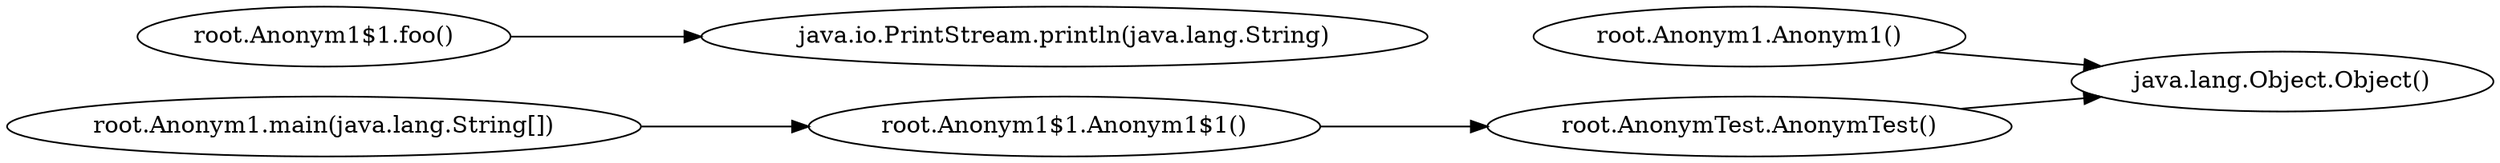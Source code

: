 digraph graphname {
rankdir="LR";
2 [label="root.Anonym1$1.Anonym1$1()"]
0 [label="root.Anonym1.Anonym1()"]
3 [label="root.AnonymTest.AnonymTest()"]
4 [label="root.Anonym1$1.foo()"]
1 [label="java.lang.Object.Object()"]
6 [label="root.Anonym1.main(java.lang.String[])"]
5 [label="java.io.PrintStream.println(java.lang.String)"]
0 -> 1
2 -> 3
3 -> 1
4 -> 5
6 -> 2
}
